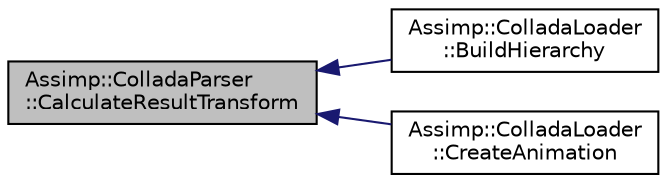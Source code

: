 digraph "Assimp::ColladaParser::CalculateResultTransform"
{
  edge [fontname="Helvetica",fontsize="10",labelfontname="Helvetica",labelfontsize="10"];
  node [fontname="Helvetica",fontsize="10",shape=record];
  rankdir="LR";
  Node1 [label="Assimp::ColladaParser\l::CalculateResultTransform",height=0.2,width=0.4,color="black", fillcolor="grey75", style="filled", fontcolor="black"];
  Node1 -> Node2 [dir="back",color="midnightblue",fontsize="10",style="solid",fontname="Helvetica"];
  Node2 [label="Assimp::ColladaLoader\l::BuildHierarchy",height=0.2,width=0.4,color="black", fillcolor="white", style="filled",URL="$class_assimp_1_1_collada_loader.html#a7a98b2c21b0f4b63387f2ed5162439f7"];
  Node1 -> Node3 [dir="back",color="midnightblue",fontsize="10",style="solid",fontname="Helvetica"];
  Node3 [label="Assimp::ColladaLoader\l::CreateAnimation",height=0.2,width=0.4,color="black", fillcolor="white", style="filled",URL="$class_assimp_1_1_collada_loader.html#a155bbcc17bbded120a60c48786ca8004"];
}
